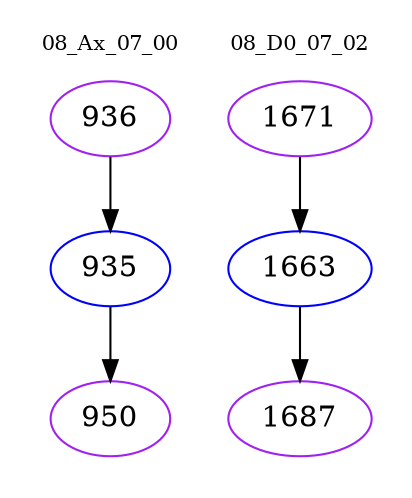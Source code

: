 digraph{
subgraph cluster_0 {
color = white
label = "08_Ax_07_00";
fontsize=10;
T0_936 [label="936", color="purple"]
T0_936 -> T0_935 [color="black"]
T0_935 [label="935", color="blue"]
T0_935 -> T0_950 [color="black"]
T0_950 [label="950", color="purple"]
}
subgraph cluster_1 {
color = white
label = "08_D0_07_02";
fontsize=10;
T1_1671 [label="1671", color="purple"]
T1_1671 -> T1_1663 [color="black"]
T1_1663 [label="1663", color="blue"]
T1_1663 -> T1_1687 [color="black"]
T1_1687 [label="1687", color="purple"]
}
}
